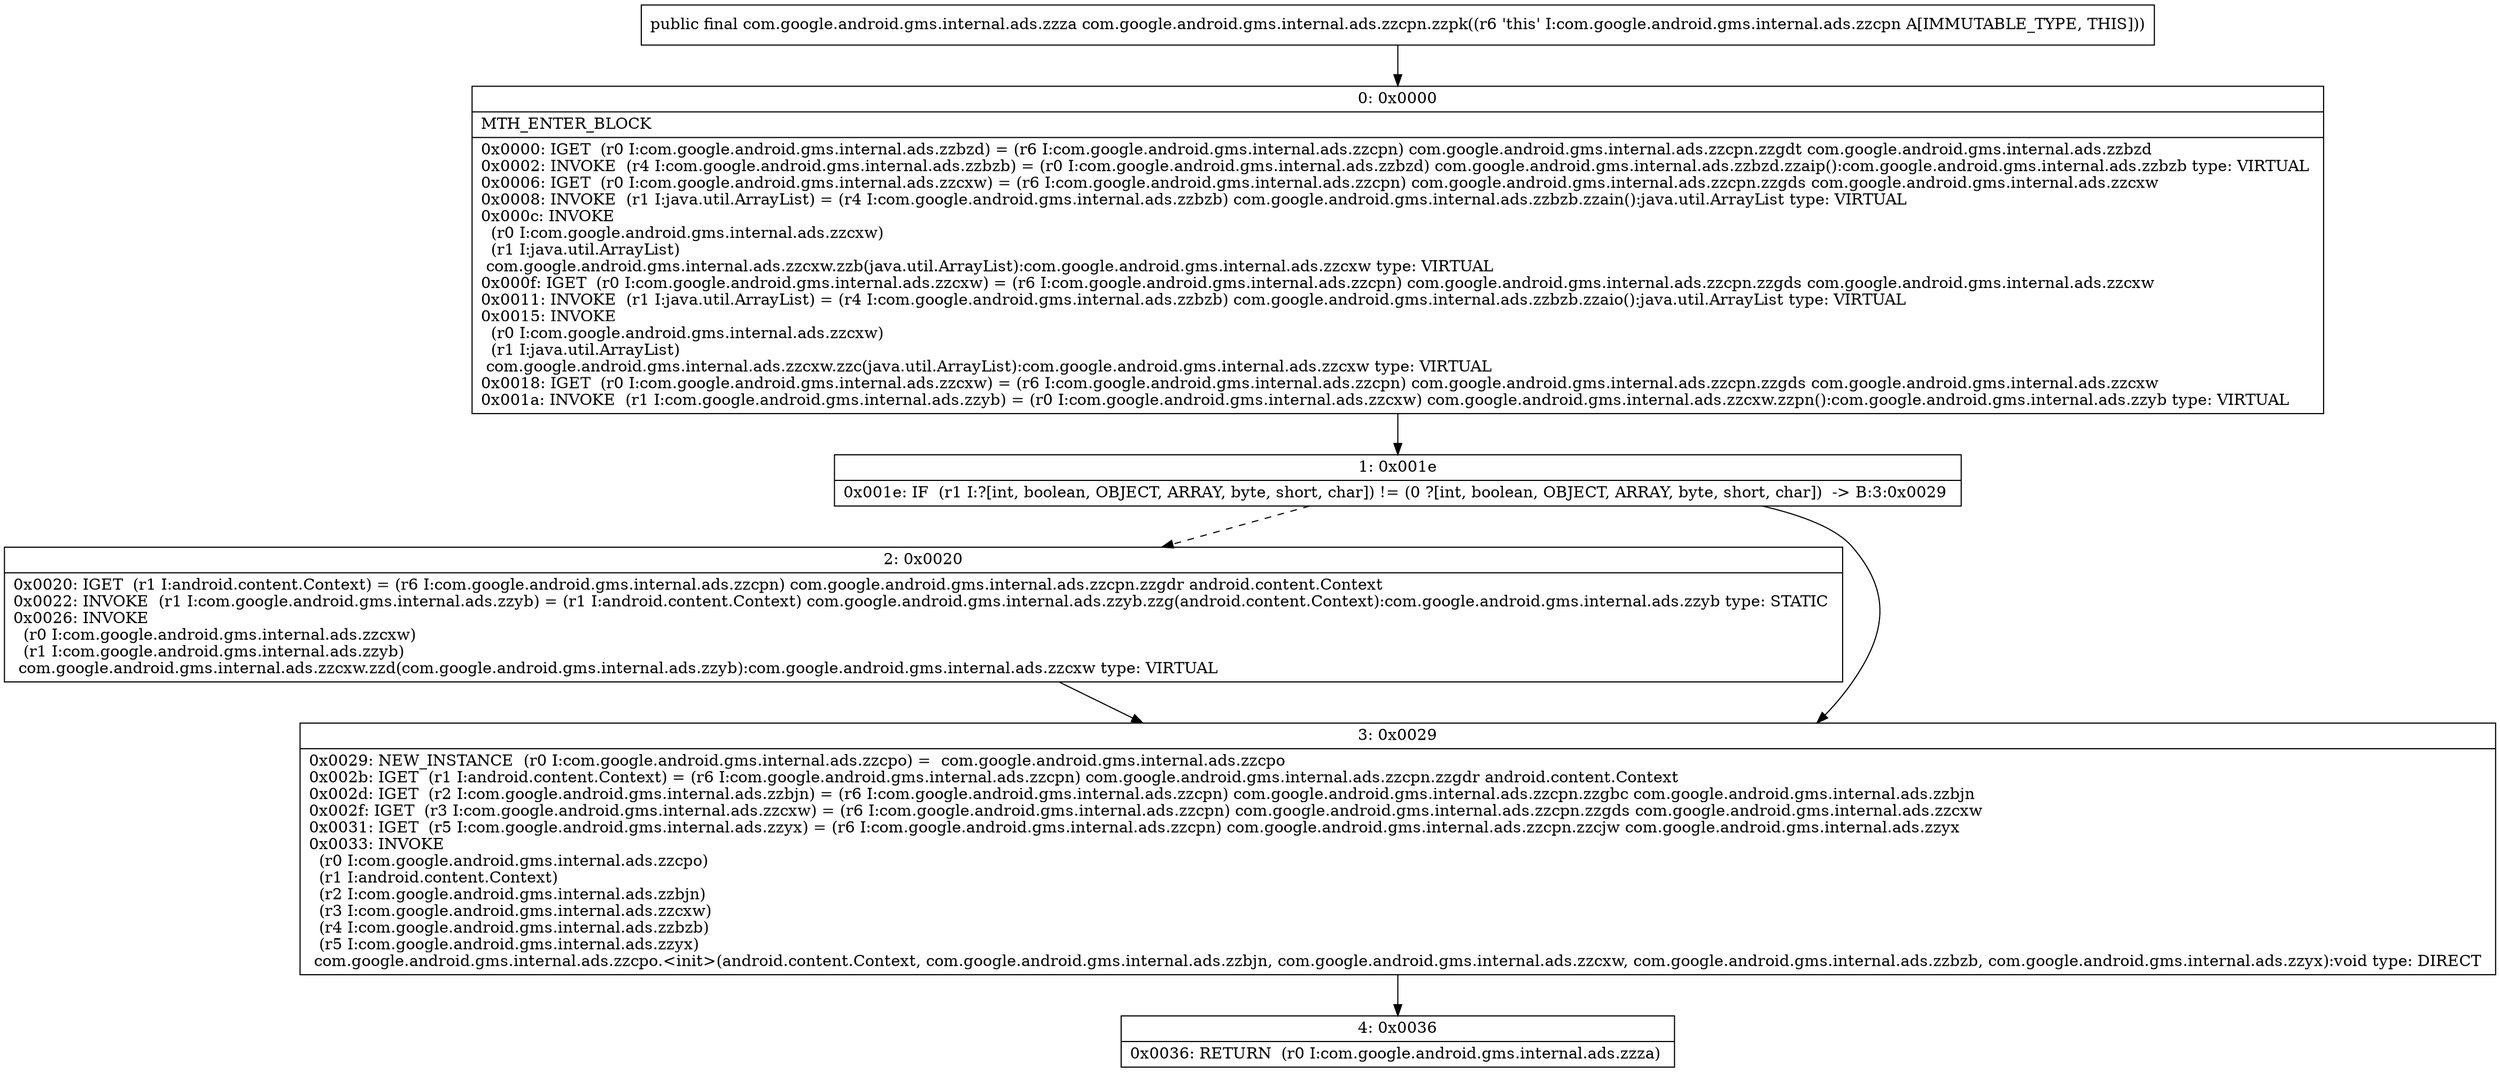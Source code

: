 digraph "CFG forcom.google.android.gms.internal.ads.zzcpn.zzpk()Lcom\/google\/android\/gms\/internal\/ads\/zzza;" {
Node_0 [shape=record,label="{0\:\ 0x0000|MTH_ENTER_BLOCK\l|0x0000: IGET  (r0 I:com.google.android.gms.internal.ads.zzbzd) = (r6 I:com.google.android.gms.internal.ads.zzcpn) com.google.android.gms.internal.ads.zzcpn.zzgdt com.google.android.gms.internal.ads.zzbzd \l0x0002: INVOKE  (r4 I:com.google.android.gms.internal.ads.zzbzb) = (r0 I:com.google.android.gms.internal.ads.zzbzd) com.google.android.gms.internal.ads.zzbzd.zzaip():com.google.android.gms.internal.ads.zzbzb type: VIRTUAL \l0x0006: IGET  (r0 I:com.google.android.gms.internal.ads.zzcxw) = (r6 I:com.google.android.gms.internal.ads.zzcpn) com.google.android.gms.internal.ads.zzcpn.zzgds com.google.android.gms.internal.ads.zzcxw \l0x0008: INVOKE  (r1 I:java.util.ArrayList) = (r4 I:com.google.android.gms.internal.ads.zzbzb) com.google.android.gms.internal.ads.zzbzb.zzain():java.util.ArrayList type: VIRTUAL \l0x000c: INVOKE  \l  (r0 I:com.google.android.gms.internal.ads.zzcxw)\l  (r1 I:java.util.ArrayList)\l com.google.android.gms.internal.ads.zzcxw.zzb(java.util.ArrayList):com.google.android.gms.internal.ads.zzcxw type: VIRTUAL \l0x000f: IGET  (r0 I:com.google.android.gms.internal.ads.zzcxw) = (r6 I:com.google.android.gms.internal.ads.zzcpn) com.google.android.gms.internal.ads.zzcpn.zzgds com.google.android.gms.internal.ads.zzcxw \l0x0011: INVOKE  (r1 I:java.util.ArrayList) = (r4 I:com.google.android.gms.internal.ads.zzbzb) com.google.android.gms.internal.ads.zzbzb.zzaio():java.util.ArrayList type: VIRTUAL \l0x0015: INVOKE  \l  (r0 I:com.google.android.gms.internal.ads.zzcxw)\l  (r1 I:java.util.ArrayList)\l com.google.android.gms.internal.ads.zzcxw.zzc(java.util.ArrayList):com.google.android.gms.internal.ads.zzcxw type: VIRTUAL \l0x0018: IGET  (r0 I:com.google.android.gms.internal.ads.zzcxw) = (r6 I:com.google.android.gms.internal.ads.zzcpn) com.google.android.gms.internal.ads.zzcpn.zzgds com.google.android.gms.internal.ads.zzcxw \l0x001a: INVOKE  (r1 I:com.google.android.gms.internal.ads.zzyb) = (r0 I:com.google.android.gms.internal.ads.zzcxw) com.google.android.gms.internal.ads.zzcxw.zzpn():com.google.android.gms.internal.ads.zzyb type: VIRTUAL \l}"];
Node_1 [shape=record,label="{1\:\ 0x001e|0x001e: IF  (r1 I:?[int, boolean, OBJECT, ARRAY, byte, short, char]) != (0 ?[int, boolean, OBJECT, ARRAY, byte, short, char])  \-\> B:3:0x0029 \l}"];
Node_2 [shape=record,label="{2\:\ 0x0020|0x0020: IGET  (r1 I:android.content.Context) = (r6 I:com.google.android.gms.internal.ads.zzcpn) com.google.android.gms.internal.ads.zzcpn.zzgdr android.content.Context \l0x0022: INVOKE  (r1 I:com.google.android.gms.internal.ads.zzyb) = (r1 I:android.content.Context) com.google.android.gms.internal.ads.zzyb.zzg(android.content.Context):com.google.android.gms.internal.ads.zzyb type: STATIC \l0x0026: INVOKE  \l  (r0 I:com.google.android.gms.internal.ads.zzcxw)\l  (r1 I:com.google.android.gms.internal.ads.zzyb)\l com.google.android.gms.internal.ads.zzcxw.zzd(com.google.android.gms.internal.ads.zzyb):com.google.android.gms.internal.ads.zzcxw type: VIRTUAL \l}"];
Node_3 [shape=record,label="{3\:\ 0x0029|0x0029: NEW_INSTANCE  (r0 I:com.google.android.gms.internal.ads.zzcpo) =  com.google.android.gms.internal.ads.zzcpo \l0x002b: IGET  (r1 I:android.content.Context) = (r6 I:com.google.android.gms.internal.ads.zzcpn) com.google.android.gms.internal.ads.zzcpn.zzgdr android.content.Context \l0x002d: IGET  (r2 I:com.google.android.gms.internal.ads.zzbjn) = (r6 I:com.google.android.gms.internal.ads.zzcpn) com.google.android.gms.internal.ads.zzcpn.zzgbc com.google.android.gms.internal.ads.zzbjn \l0x002f: IGET  (r3 I:com.google.android.gms.internal.ads.zzcxw) = (r6 I:com.google.android.gms.internal.ads.zzcpn) com.google.android.gms.internal.ads.zzcpn.zzgds com.google.android.gms.internal.ads.zzcxw \l0x0031: IGET  (r5 I:com.google.android.gms.internal.ads.zzyx) = (r6 I:com.google.android.gms.internal.ads.zzcpn) com.google.android.gms.internal.ads.zzcpn.zzcjw com.google.android.gms.internal.ads.zzyx \l0x0033: INVOKE  \l  (r0 I:com.google.android.gms.internal.ads.zzcpo)\l  (r1 I:android.content.Context)\l  (r2 I:com.google.android.gms.internal.ads.zzbjn)\l  (r3 I:com.google.android.gms.internal.ads.zzcxw)\l  (r4 I:com.google.android.gms.internal.ads.zzbzb)\l  (r5 I:com.google.android.gms.internal.ads.zzyx)\l com.google.android.gms.internal.ads.zzcpo.\<init\>(android.content.Context, com.google.android.gms.internal.ads.zzbjn, com.google.android.gms.internal.ads.zzcxw, com.google.android.gms.internal.ads.zzbzb, com.google.android.gms.internal.ads.zzyx):void type: DIRECT \l}"];
Node_4 [shape=record,label="{4\:\ 0x0036|0x0036: RETURN  (r0 I:com.google.android.gms.internal.ads.zzza) \l}"];
MethodNode[shape=record,label="{public final com.google.android.gms.internal.ads.zzza com.google.android.gms.internal.ads.zzcpn.zzpk((r6 'this' I:com.google.android.gms.internal.ads.zzcpn A[IMMUTABLE_TYPE, THIS])) }"];
MethodNode -> Node_0;
Node_0 -> Node_1;
Node_1 -> Node_2[style=dashed];
Node_1 -> Node_3;
Node_2 -> Node_3;
Node_3 -> Node_4;
}

